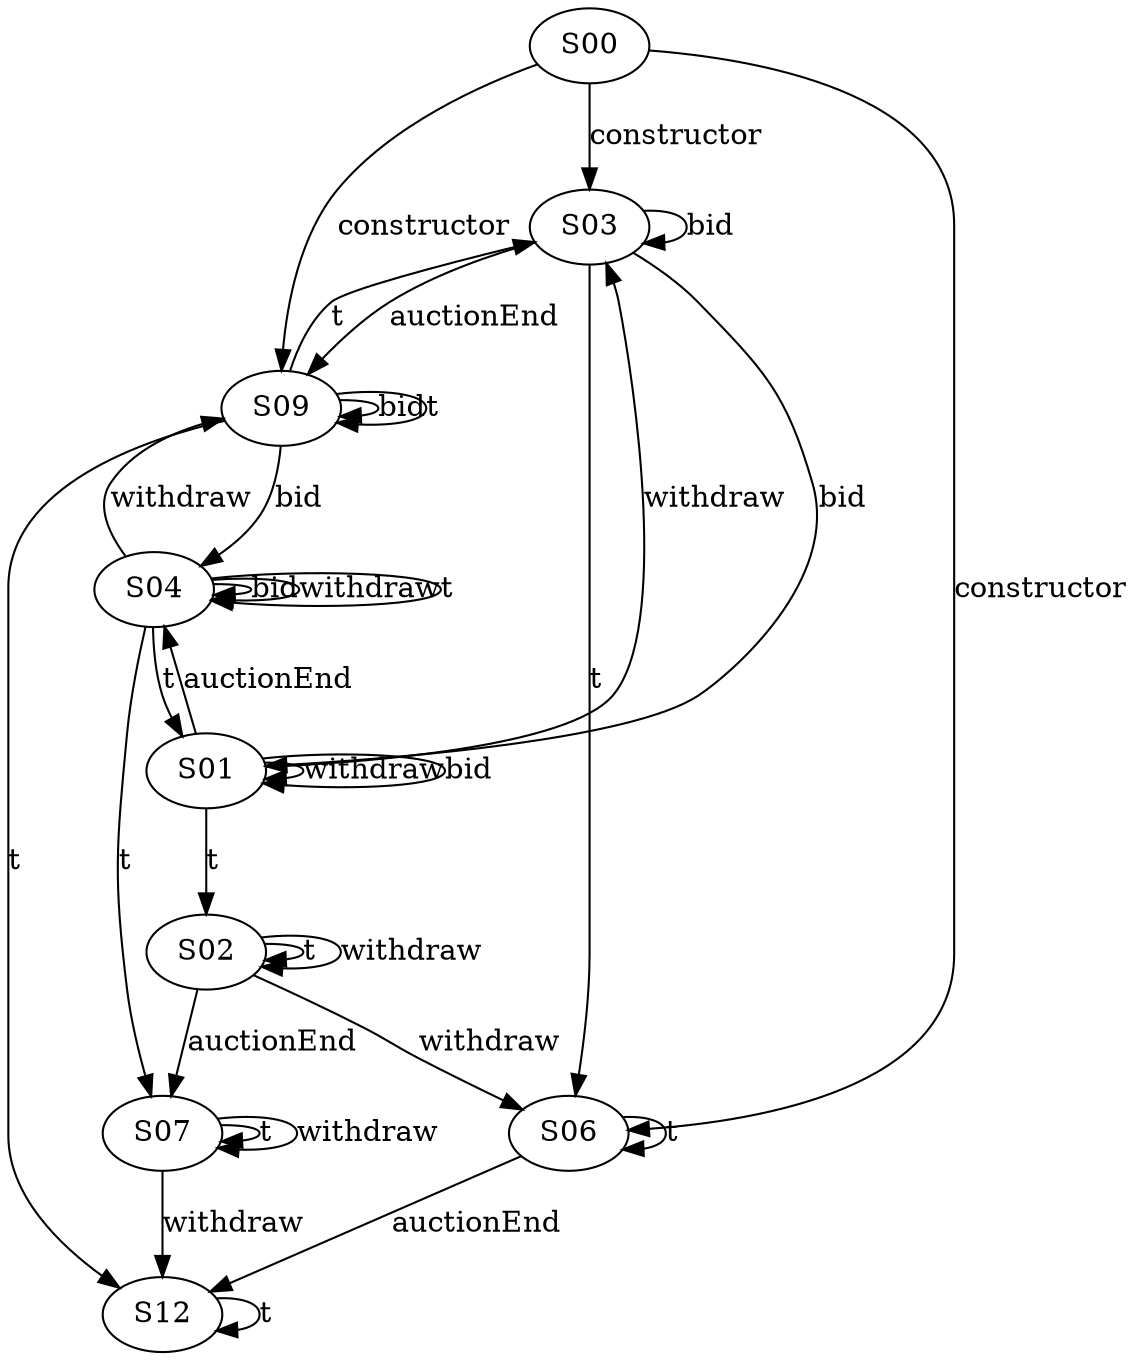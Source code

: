 digraph {

S00->S03 [label="constructor", style="", color="black"]
S00->S06 [label="constructor", style="", color="black"]
S00->S09 [label="constructor", style="", color="black"]
S03->S01 [label="bid", style="", color="black"]
S03->S03 [label="bid", style="", color="black"]
S01->S01 [label="withdraw", style="", color="black"]
S01->S03 [label="withdraw", style="", color="black"]
S01->S04 [label="auctionEnd", style="", color="black"]
S03->S09 [label="auctionEnd", style="", color="black"]
S01->S02 [label="t", style="", color="black"]
S02->S02 [label="t", style="", color="black"]
S03->S06 [label="t", style="", color="black"]
S04->S04 [label="bid", style="", color="black"]
S09->S04 [label="bid", style="", color="black"]
S09->S09 [label="bid", style="", color="black"]
S04->S04 [label="withdraw", style="", color="black"]
S04->S09 [label="withdraw", style="", color="black"]
S06->S12 [label="auctionEnd", style="", color="black"]
S04->S01 [label="t", style="", color="black"]
S04->S04 [label="t", style="", color="black"]
S04->S07 [label="t", style="", color="black"]
S06->S06 [label="t", style="", color="black"]
S07->S07 [label="t", style="", color="black"]
S09->S03 [label="t", style="", color="black"]
S09->S09 [label="t", style="", color="black"]
S09->S12 [label="t", style="", color="black"]
S12->S12 [label="t", style="", color="black"]
S01->S01 [label="bid", style="", color="black"]
S02->S02 [label="withdraw", style="", color="black"]
S02->S06 [label="withdraw", style="", color="black"]
S02->S07 [label="auctionEnd", style="", color="black"]
S07->S07 [label="withdraw", style="", color="black"]
S07->S12 [label="withdraw", style="", color="black"]
}